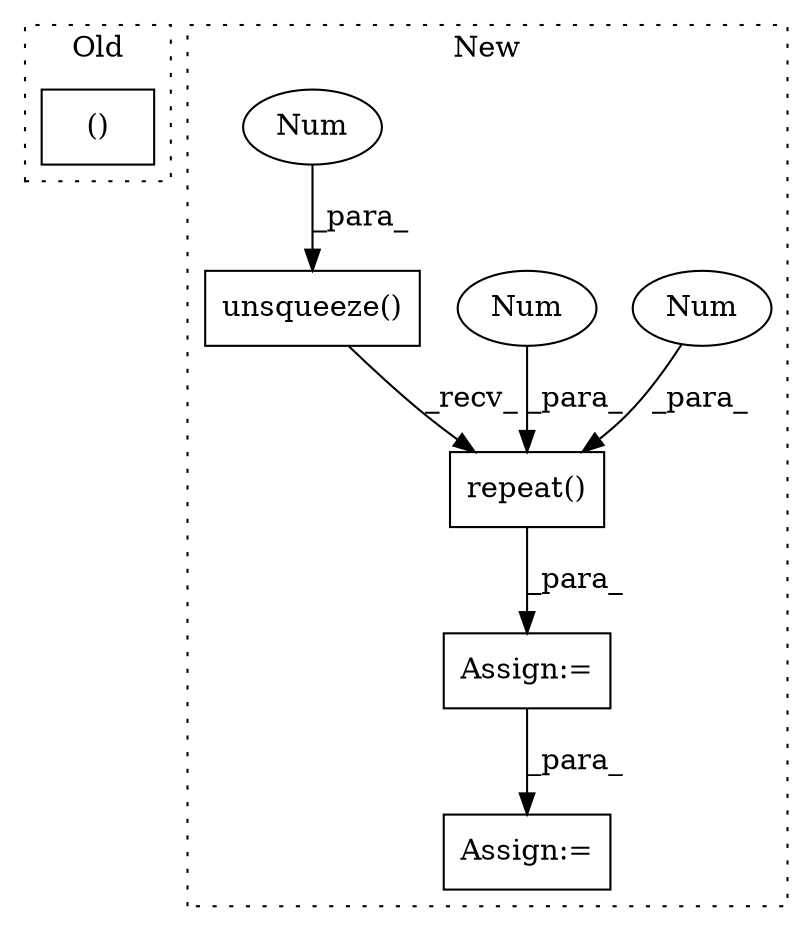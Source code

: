 digraph G {
subgraph cluster0 {
1 [label="()" a="54" s="3864" l="23" shape="box"];
label = "Old";
style="dotted";
}
subgraph cluster1 {
2 [label="repeat()" a="75" s="3873,3908" l="28,1" shape="box"];
3 [label="Num" a="76" s="3907" l="1" shape="ellipse"];
4 [label="Assign:=" a="68" s="3957" l="3" shape="box"];
5 [label="Num" a="76" s="3901" l="1" shape="ellipse"];
6 [label="unsqueeze()" a="75" s="3873,3892" l="18,1" shape="box"];
7 [label="Num" a="76" s="3891" l="1" shape="ellipse"];
8 [label="Assign:=" a="68" s="4050" l="12" shape="box"];
label = "New";
style="dotted";
}
2 -> 4 [label="_para_"];
3 -> 2 [label="_para_"];
4 -> 8 [label="_para_"];
5 -> 2 [label="_para_"];
6 -> 2 [label="_recv_"];
7 -> 6 [label="_para_"];
}